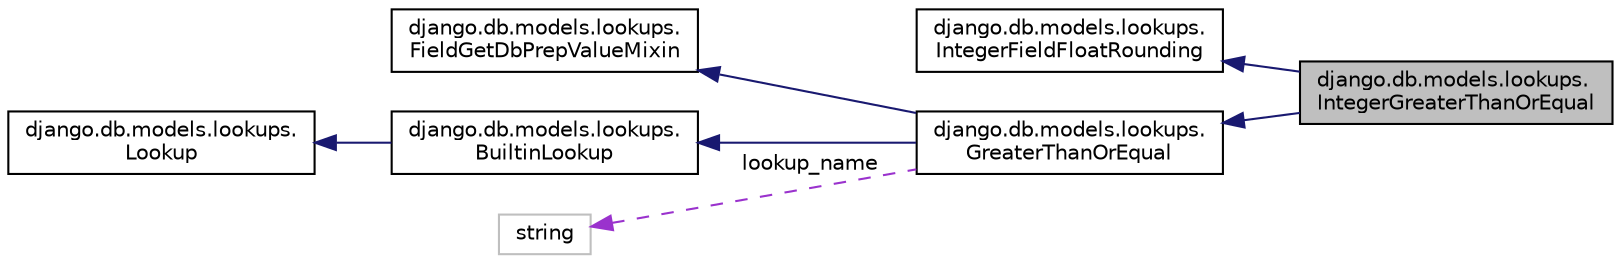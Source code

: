digraph "django.db.models.lookups.IntegerGreaterThanOrEqual"
{
 // LATEX_PDF_SIZE
  edge [fontname="Helvetica",fontsize="10",labelfontname="Helvetica",labelfontsize="10"];
  node [fontname="Helvetica",fontsize="10",shape=record];
  rankdir="LR";
  Node1 [label="django.db.models.lookups.\lIntegerGreaterThanOrEqual",height=0.2,width=0.4,color="black", fillcolor="grey75", style="filled", fontcolor="black",tooltip=" "];
  Node2 -> Node1 [dir="back",color="midnightblue",fontsize="10",style="solid"];
  Node2 [label="django.db.models.lookups.\lIntegerFieldFloatRounding",height=0.2,width=0.4,color="black", fillcolor="white", style="filled",URL="$classdjango_1_1db_1_1models_1_1lookups_1_1_integer_field_float_rounding.html",tooltip=" "];
  Node3 -> Node1 [dir="back",color="midnightblue",fontsize="10",style="solid"];
  Node3 [label="django.db.models.lookups.\lGreaterThanOrEqual",height=0.2,width=0.4,color="black", fillcolor="white", style="filled",URL="$classdjango_1_1db_1_1models_1_1lookups_1_1_greater_than_or_equal.html",tooltip=" "];
  Node4 -> Node3 [dir="back",color="midnightblue",fontsize="10",style="solid"];
  Node4 [label="django.db.models.lookups.\lFieldGetDbPrepValueMixin",height=0.2,width=0.4,color="black", fillcolor="white", style="filled",URL="$classdjango_1_1db_1_1models_1_1lookups_1_1_field_get_db_prep_value_mixin.html",tooltip=" "];
  Node5 -> Node3 [dir="back",color="midnightblue",fontsize="10",style="solid"];
  Node5 [label="django.db.models.lookups.\lBuiltinLookup",height=0.2,width=0.4,color="black", fillcolor="white", style="filled",URL="$classdjango_1_1db_1_1models_1_1lookups_1_1_builtin_lookup.html",tooltip=" "];
  Node6 -> Node5 [dir="back",color="midnightblue",fontsize="10",style="solid"];
  Node6 [label="django.db.models.lookups.\lLookup",height=0.2,width=0.4,color="black", fillcolor="white", style="filled",URL="$classdjango_1_1db_1_1models_1_1lookups_1_1_lookup.html",tooltip=" "];
  Node7 -> Node3 [dir="back",color="darkorchid3",fontsize="10",style="dashed",label=" lookup_name" ];
  Node7 [label="string",height=0.2,width=0.4,color="grey75", fillcolor="white", style="filled",tooltip=" "];
}
